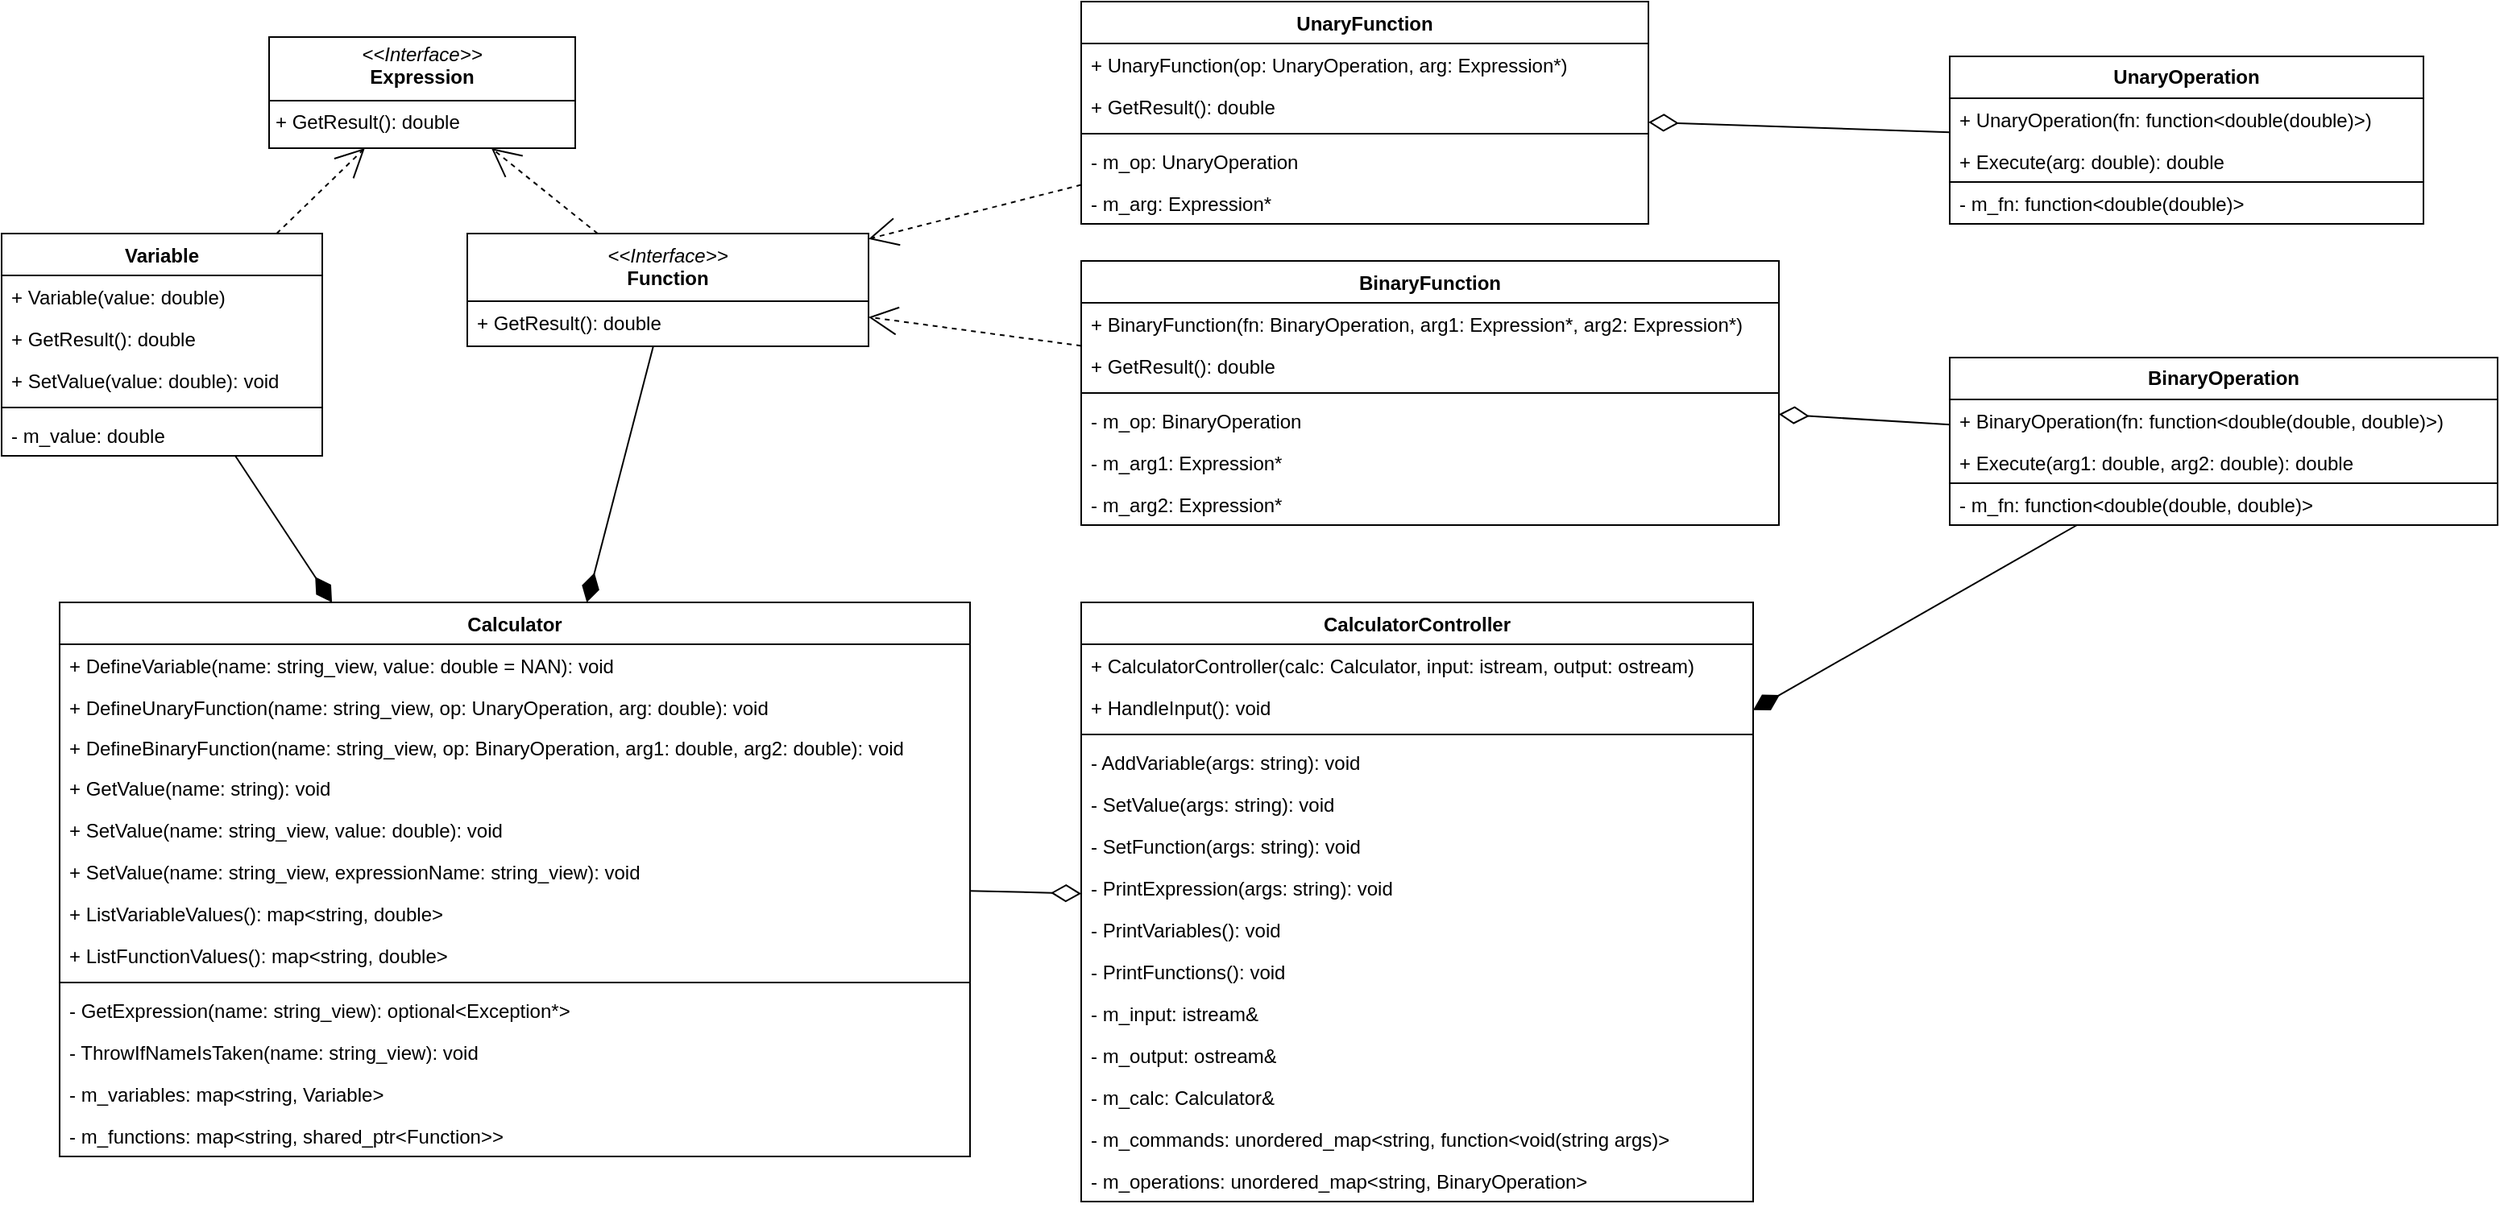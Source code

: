<mxfile version="26.1.1">
  <diagram id="C5RBs43oDa-KdzZeNtuy" name="Page-1">
    <mxGraphModel dx="2514" dy="986" grid="0" gridSize="10" guides="1" tooltips="1" connect="1" arrows="1" fold="1" page="1" pageScale="1" pageWidth="827" pageHeight="1169" math="0" shadow="0">
      <root>
        <mxCell id="WIyWlLk6GJQsqaUBKTNV-0" />
        <mxCell id="WIyWlLk6GJQsqaUBKTNV-1" parent="WIyWlLk6GJQsqaUBKTNV-0" />
        <mxCell id="sb6i_JsN-GLQgKSfz3Fc-4" value="Calculator" style="swimlane;fontStyle=1;align=center;verticalAlign=top;childLayout=stackLayout;horizontal=1;startSize=26;horizontalStack=0;resizeParent=1;resizeParentMax=0;resizeLast=0;collapsible=1;marginBottom=0;whiteSpace=wrap;html=1;" parent="WIyWlLk6GJQsqaUBKTNV-1" vertex="1">
          <mxGeometry x="-64" y="564" width="565" height="344" as="geometry" />
        </mxCell>
        <mxCell id="_RwPmkaiMAOCzkeCMt8L-24" value="&lt;span style=&quot;color: rgb(0, 0, 0); font-family: Helvetica; font-size: 12px; font-style: normal; font-variant-ligatures: normal; font-variant-caps: normal; font-weight: 400; letter-spacing: normal; orphans: 2; text-align: left; text-indent: 0px; text-transform: none; widows: 2; word-spacing: 0px; -webkit-text-stroke-width: 0px; white-space: normal; background-color: rgb(255, 255, 255); text-decoration-thickness: initial; text-decoration-style: initial; text-decoration-color: initial; display: inline !important; float: none;&quot;&gt;+ DefineVariable(name: string_view, value: double&amp;nbsp;= NAN):&amp;nbsp;&lt;/span&gt;&lt;span style=&quot;background-color: rgb(255, 255, 255);&quot;&gt;void&lt;/span&gt;" style="text;strokeColor=none;fillColor=none;align=left;verticalAlign=top;spacingLeft=4;spacingRight=4;overflow=hidden;rotatable=0;points=[[0,0.5],[1,0.5]];portConstraint=eastwest;whiteSpace=wrap;html=1;" parent="sb6i_JsN-GLQgKSfz3Fc-4" vertex="1">
          <mxGeometry y="26" width="565" height="26" as="geometry" />
        </mxCell>
        <mxCell id="_RwPmkaiMAOCzkeCMt8L-27" value="+ DefineUnaryFunction(name: string_view, op: UnaryOperation, arg: double): void" style="text;strokeColor=none;fillColor=none;align=left;verticalAlign=top;spacingLeft=4;spacingRight=4;overflow=hidden;rotatable=0;points=[[0,0.5],[1,0.5]];portConstraint=eastwest;whiteSpace=wrap;html=1;" parent="sb6i_JsN-GLQgKSfz3Fc-4" vertex="1">
          <mxGeometry y="52" width="565" height="25" as="geometry" />
        </mxCell>
        <mxCell id="_RwPmkaiMAOCzkeCMt8L-28" value="&lt;span style=&quot;color: rgb(0, 0, 0); font-family: Helvetica; font-size: 12px; font-style: normal; font-variant-ligatures: normal; font-variant-caps: normal; font-weight: 400; letter-spacing: normal; orphans: 2; text-align: left; text-indent: 0px; text-transform: none; widows: 2; word-spacing: 0px; -webkit-text-stroke-width: 0px; white-space: normal; background-color: rgb(255, 255, 255); text-decoration-thickness: initial; text-decoration-style: initial; text-decoration-color: initial; display: inline !important; float: none;&quot;&gt;+ DefineBinaryFunction(name: string_view, op: BinaryOperation, arg1: double, arg2: double):&amp;nbsp;&lt;/span&gt;&lt;span style=&quot;background-color: rgb(255, 255, 255);&quot;&gt;void&lt;/span&gt;" style="text;strokeColor=none;fillColor=none;align=left;verticalAlign=top;spacingLeft=4;spacingRight=4;overflow=hidden;rotatable=0;points=[[0,0.5],[1,0.5]];portConstraint=eastwest;whiteSpace=wrap;html=1;" parent="sb6i_JsN-GLQgKSfz3Fc-4" vertex="1">
          <mxGeometry y="77" width="565" height="25" as="geometry" />
        </mxCell>
        <mxCell id="_RwPmkaiMAOCzkeCMt8L-22" value="&lt;span style=&quot;color: rgb(0, 0, 0); font-family: Helvetica; font-size: 12px; font-style: normal; font-variant-ligatures: normal; font-variant-caps: normal; font-weight: 400; letter-spacing: normal; orphans: 2; text-align: left; text-indent: 0px; text-transform: none; widows: 2; word-spacing: 0px; -webkit-text-stroke-width: 0px; white-space: normal; background-color: rgb(255, 255, 255); text-decoration-thickness: initial; text-decoration-style: initial; text-decoration-color: initial; display: inline !important; float: none;&quot;&gt;+ GetValue(name: string):&amp;nbsp;&lt;/span&gt;&lt;span style=&quot;background-color: rgb(255, 255, 255);&quot;&gt;void&lt;/span&gt;" style="text;strokeColor=none;fillColor=none;align=left;verticalAlign=top;spacingLeft=4;spacingRight=4;overflow=hidden;rotatable=0;points=[[0,0.5],[1,0.5]];portConstraint=eastwest;whiteSpace=wrap;html=1;" parent="sb6i_JsN-GLQgKSfz3Fc-4" vertex="1">
          <mxGeometry y="102" width="565" height="26" as="geometry" />
        </mxCell>
        <mxCell id="_RwPmkaiMAOCzkeCMt8L-23" value="&lt;span style=&quot;color: rgb(0, 0, 0); font-family: Helvetica; font-size: 12px; font-style: normal; font-variant-ligatures: normal; font-variant-caps: normal; font-weight: 400; letter-spacing: normal; orphans: 2; text-align: left; text-indent: 0px; text-transform: none; widows: 2; word-spacing: 0px; -webkit-text-stroke-width: 0px; white-space: normal; background-color: rgb(255, 255, 255); text-decoration-thickness: initial; text-decoration-style: initial; text-decoration-color: initial; display: inline !important; float: none;&quot;&gt;+ SetValue(name: string_view, value: double): void&lt;/span&gt;" style="text;strokeColor=none;fillColor=none;align=left;verticalAlign=top;spacingLeft=4;spacingRight=4;overflow=hidden;rotatable=0;points=[[0,0.5],[1,0.5]];portConstraint=eastwest;whiteSpace=wrap;html=1;" parent="sb6i_JsN-GLQgKSfz3Fc-4" vertex="1">
          <mxGeometry y="128" width="565" height="26" as="geometry" />
        </mxCell>
        <mxCell id="6ZqytzTB1oRJSuTquZNp-9" value="&lt;span style=&quot;color: rgb(0, 0, 0); font-family: Helvetica; font-size: 12px; font-style: normal; font-variant-ligatures: normal; font-variant-caps: normal; font-weight: 400; letter-spacing: normal; orphans: 2; text-align: left; text-indent: 0px; text-transform: none; widows: 2; word-spacing: 0px; -webkit-text-stroke-width: 0px; white-space: normal; background-color: rgb(255, 255, 255); text-decoration-thickness: initial; text-decoration-style: initial; text-decoration-color: initial; display: inline !important; float: none;&quot;&gt;+ SetValue(name: string_view, expressionName: string_view): void&lt;/span&gt;" style="text;strokeColor=none;fillColor=none;align=left;verticalAlign=top;spacingLeft=4;spacingRight=4;overflow=hidden;rotatable=0;points=[[0,0.5],[1,0.5]];portConstraint=eastwest;whiteSpace=wrap;html=1;" vertex="1" parent="sb6i_JsN-GLQgKSfz3Fc-4">
          <mxGeometry y="154" width="565" height="26" as="geometry" />
        </mxCell>
        <mxCell id="sb6i_JsN-GLQgKSfz3Fc-8" value="&lt;span style=&quot;color: rgb(0, 0, 0); font-family: Helvetica; font-size: 12px; font-style: normal; font-variant-ligatures: normal; font-variant-caps: normal; font-weight: 400; letter-spacing: normal; orphans: 2; text-align: left; text-indent: 0px; text-transform: none; widows: 2; word-spacing: 0px; -webkit-text-stroke-width: 0px; white-space: normal; background-color: rgb(255, 255, 255); text-decoration-thickness: initial; text-decoration-style: initial; text-decoration-color: initial; display: inline !important; float: none;&quot;&gt;+ ListVariableValues(): map&amp;lt;string, double&amp;gt;&lt;/span&gt;" style="text;strokeColor=none;fillColor=none;align=left;verticalAlign=top;spacingLeft=4;spacingRight=4;overflow=hidden;rotatable=0;points=[[0,0.5],[1,0.5]];portConstraint=eastwest;whiteSpace=wrap;html=1;" parent="sb6i_JsN-GLQgKSfz3Fc-4" vertex="1">
          <mxGeometry y="180" width="565" height="26" as="geometry" />
        </mxCell>
        <mxCell id="sb6i_JsN-GLQgKSfz3Fc-5" value="&lt;span style=&quot;background-color: rgb(255, 255, 255);&quot;&gt;+ ListFunctionValues(): map&amp;lt;string, double&amp;gt;&lt;/span&gt;" style="text;strokeColor=none;fillColor=none;align=left;verticalAlign=top;spacingLeft=4;spacingRight=4;overflow=hidden;rotatable=0;points=[[0,0.5],[1,0.5]];portConstraint=eastwest;whiteSpace=wrap;html=1;" parent="sb6i_JsN-GLQgKSfz3Fc-4" vertex="1">
          <mxGeometry y="206" width="565" height="26" as="geometry" />
        </mxCell>
        <mxCell id="sb6i_JsN-GLQgKSfz3Fc-6" value="" style="line;strokeWidth=1;fillColor=none;align=left;verticalAlign=middle;spacingTop=-1;spacingLeft=3;spacingRight=3;rotatable=0;labelPosition=right;points=[];portConstraint=eastwest;strokeColor=inherit;" parent="sb6i_JsN-GLQgKSfz3Fc-4" vertex="1">
          <mxGeometry y="232" width="565" height="8" as="geometry" />
        </mxCell>
        <mxCell id="6ZqytzTB1oRJSuTquZNp-10" value="&lt;span style=&quot;background-color: rgb(255, 255, 255);&quot;&gt;- GetExpression(name: string_view): optional&amp;lt;Exception*&amp;gt;&lt;/span&gt;" style="text;strokeColor=none;fillColor=none;align=left;verticalAlign=top;spacingLeft=4;spacingRight=4;overflow=hidden;rotatable=0;points=[[0,0.5],[1,0.5]];portConstraint=eastwest;whiteSpace=wrap;html=1;" vertex="1" parent="sb6i_JsN-GLQgKSfz3Fc-4">
          <mxGeometry y="240" width="565" height="26" as="geometry" />
        </mxCell>
        <mxCell id="6ZqytzTB1oRJSuTquZNp-11" value="&lt;span style=&quot;background-color: rgb(255, 255, 255);&quot;&gt;- ThrowIfNameIsTaken(name: string_view): void&lt;/span&gt;" style="text;strokeColor=none;fillColor=none;align=left;verticalAlign=top;spacingLeft=4;spacingRight=4;overflow=hidden;rotatable=0;points=[[0,0.5],[1,0.5]];portConstraint=eastwest;whiteSpace=wrap;html=1;" vertex="1" parent="sb6i_JsN-GLQgKSfz3Fc-4">
          <mxGeometry y="266" width="565" height="26" as="geometry" />
        </mxCell>
        <mxCell id="sb6i_JsN-GLQgKSfz3Fc-20" value="- m_variables: map&amp;lt;string, Variable&amp;gt;" style="text;strokeColor=none;fillColor=none;align=left;verticalAlign=top;spacingLeft=4;spacingRight=4;overflow=hidden;rotatable=0;points=[[0,0.5],[1,0.5]];portConstraint=eastwest;whiteSpace=wrap;html=1;" parent="sb6i_JsN-GLQgKSfz3Fc-4" vertex="1">
          <mxGeometry y="292" width="565" height="26" as="geometry" />
        </mxCell>
        <mxCell id="sb6i_JsN-GLQgKSfz3Fc-19" value="- m_functions:&amp;nbsp;map&amp;lt;string, shared_ptr&amp;lt;Function&amp;gt;&amp;gt;" style="text;strokeColor=none;fillColor=none;align=left;verticalAlign=top;spacingLeft=4;spacingRight=4;overflow=hidden;rotatable=0;points=[[0,0.5],[1,0.5]];portConstraint=eastwest;whiteSpace=wrap;html=1;" parent="sb6i_JsN-GLQgKSfz3Fc-4" vertex="1">
          <mxGeometry y="318" width="565" height="26" as="geometry" />
        </mxCell>
        <mxCell id="sb6i_JsN-GLQgKSfz3Fc-11" value="CalculatorController" style="swimlane;fontStyle=1;align=center;verticalAlign=top;childLayout=stackLayout;horizontal=1;startSize=26;horizontalStack=0;resizeParent=1;resizeParentMax=0;resizeLast=0;collapsible=1;marginBottom=0;whiteSpace=wrap;html=1;" parent="WIyWlLk6GJQsqaUBKTNV-1" vertex="1">
          <mxGeometry x="570" y="564" width="417" height="372" as="geometry" />
        </mxCell>
        <mxCell id="8oBD7yg9t4ULGHAhfyDF-2" value="+ CalculatorController(calc: Calculator, input: istream, output: ostream)" style="text;strokeColor=none;fillColor=none;align=left;verticalAlign=top;spacingLeft=4;spacingRight=4;overflow=hidden;rotatable=0;points=[[0,0.5],[1,0.5]];portConstraint=eastwest;whiteSpace=wrap;html=1;" parent="sb6i_JsN-GLQgKSfz3Fc-11" vertex="1">
          <mxGeometry y="26" width="417" height="26" as="geometry" />
        </mxCell>
        <mxCell id="8oBD7yg9t4ULGHAhfyDF-4" value="+ HandleInput(): void" style="text;strokeColor=none;fillColor=none;align=left;verticalAlign=top;spacingLeft=4;spacingRight=4;overflow=hidden;rotatable=0;points=[[0,0.5],[1,0.5]];portConstraint=eastwest;whiteSpace=wrap;html=1;" parent="sb6i_JsN-GLQgKSfz3Fc-11" vertex="1">
          <mxGeometry y="52" width="417" height="26" as="geometry" />
        </mxCell>
        <mxCell id="sb6i_JsN-GLQgKSfz3Fc-14" value="" style="line;strokeWidth=1;fillColor=none;align=left;verticalAlign=middle;spacingTop=-1;spacingLeft=3;spacingRight=3;rotatable=0;labelPosition=right;points=[];portConstraint=eastwest;strokeColor=inherit;" parent="sb6i_JsN-GLQgKSfz3Fc-11" vertex="1">
          <mxGeometry y="78" width="417" height="8" as="geometry" />
        </mxCell>
        <mxCell id="sb6i_JsN-GLQgKSfz3Fc-16" value="- AddVariable(args: string): void" style="text;strokeColor=none;fillColor=none;align=left;verticalAlign=top;spacingLeft=4;spacingRight=4;overflow=hidden;rotatable=0;points=[[0,0.5],[1,0.5]];portConstraint=eastwest;whiteSpace=wrap;html=1;" parent="sb6i_JsN-GLQgKSfz3Fc-11" vertex="1">
          <mxGeometry y="86" width="417" height="26" as="geometry" />
        </mxCell>
        <mxCell id="_RwPmkaiMAOCzkeCMt8L-1" value="- SetValue(args: string): void" style="text;strokeColor=none;fillColor=none;align=left;verticalAlign=top;spacingLeft=4;spacingRight=4;overflow=hidden;rotatable=0;points=[[0,0.5],[1,0.5]];portConstraint=eastwest;whiteSpace=wrap;html=1;" parent="sb6i_JsN-GLQgKSfz3Fc-11" vertex="1">
          <mxGeometry y="112" width="417" height="26" as="geometry" />
        </mxCell>
        <mxCell id="_RwPmkaiMAOCzkeCMt8L-0" value="-&lt;span style=&quot;background-color: transparent; color: light-dark(rgb(0, 0, 0), rgb(255, 255, 255));&quot;&gt;&amp;nbsp;SetFunction&lt;/span&gt;&lt;span style=&quot;background-color: transparent; color: light-dark(rgb(0, 0, 0), rgb(255, 255, 255));&quot;&gt;(&lt;/span&gt;args: string&lt;span style=&quot;background-color: transparent; color: light-dark(rgb(0, 0, 0), rgb(255, 255, 255));&quot;&gt;):&amp;nbsp;&lt;/span&gt;void" style="text;strokeColor=none;fillColor=none;align=left;verticalAlign=top;spacingLeft=4;spacingRight=4;overflow=hidden;rotatable=0;points=[[0,0.5],[1,0.5]];portConstraint=eastwest;whiteSpace=wrap;html=1;" parent="sb6i_JsN-GLQgKSfz3Fc-11" vertex="1">
          <mxGeometry y="138" width="417" height="26" as="geometry" />
        </mxCell>
        <mxCell id="_RwPmkaiMAOCzkeCMt8L-2" value="- PrintExpression(args: string): void" style="text;strokeColor=none;fillColor=none;align=left;verticalAlign=top;spacingLeft=4;spacingRight=4;overflow=hidden;rotatable=0;points=[[0,0.5],[1,0.5]];portConstraint=eastwest;whiteSpace=wrap;html=1;" parent="sb6i_JsN-GLQgKSfz3Fc-11" vertex="1">
          <mxGeometry y="164" width="417" height="26" as="geometry" />
        </mxCell>
        <mxCell id="6ZqytzTB1oRJSuTquZNp-16" value="- PrintVariables(): void" style="text;strokeColor=none;fillColor=none;align=left;verticalAlign=top;spacingLeft=4;spacingRight=4;overflow=hidden;rotatable=0;points=[[0,0.5],[1,0.5]];portConstraint=eastwest;whiteSpace=wrap;html=1;" vertex="1" parent="sb6i_JsN-GLQgKSfz3Fc-11">
          <mxGeometry y="190" width="417" height="26" as="geometry" />
        </mxCell>
        <mxCell id="6ZqytzTB1oRJSuTquZNp-17" value="- PrintFunctions(): void" style="text;strokeColor=none;fillColor=none;align=left;verticalAlign=top;spacingLeft=4;spacingRight=4;overflow=hidden;rotatable=0;points=[[0,0.5],[1,0.5]];portConstraint=eastwest;whiteSpace=wrap;html=1;" vertex="1" parent="sb6i_JsN-GLQgKSfz3Fc-11">
          <mxGeometry y="216" width="417" height="26" as="geometry" />
        </mxCell>
        <mxCell id="8oBD7yg9t4ULGHAhfyDF-3" value="- m_input: istream&amp;amp;" style="text;strokeColor=none;fillColor=none;align=left;verticalAlign=top;spacingLeft=4;spacingRight=4;overflow=hidden;rotatable=0;points=[[0,0.5],[1,0.5]];portConstraint=eastwest;whiteSpace=wrap;html=1;" parent="sb6i_JsN-GLQgKSfz3Fc-11" vertex="1">
          <mxGeometry y="242" width="417" height="26" as="geometry" />
        </mxCell>
        <mxCell id="6ZqytzTB1oRJSuTquZNp-14" value="- m_output: ostream&amp;amp;" style="text;strokeColor=none;fillColor=none;align=left;verticalAlign=top;spacingLeft=4;spacingRight=4;overflow=hidden;rotatable=0;points=[[0,0.5],[1,0.5]];portConstraint=eastwest;whiteSpace=wrap;html=1;" vertex="1" parent="sb6i_JsN-GLQgKSfz3Fc-11">
          <mxGeometry y="268" width="417" height="26" as="geometry" />
        </mxCell>
        <mxCell id="6ZqytzTB1oRJSuTquZNp-15" value="- m_calc: Calculator&amp;amp;" style="text;strokeColor=none;fillColor=none;align=left;verticalAlign=top;spacingLeft=4;spacingRight=4;overflow=hidden;rotatable=0;points=[[0,0.5],[1,0.5]];portConstraint=eastwest;whiteSpace=wrap;html=1;" vertex="1" parent="sb6i_JsN-GLQgKSfz3Fc-11">
          <mxGeometry y="294" width="417" height="26" as="geometry" />
        </mxCell>
        <mxCell id="sb6i_JsN-GLQgKSfz3Fc-12" value="- m_commands: unordered_map&amp;lt;string, function&amp;lt;void(string args)&amp;gt;&amp;nbsp;" style="text;strokeColor=none;fillColor=none;align=left;verticalAlign=top;spacingLeft=4;spacingRight=4;overflow=hidden;rotatable=0;points=[[0,0.5],[1,0.5]];portConstraint=eastwest;whiteSpace=wrap;html=1;" parent="sb6i_JsN-GLQgKSfz3Fc-11" vertex="1">
          <mxGeometry y="320" width="417" height="26" as="geometry" />
        </mxCell>
        <mxCell id="6ZqytzTB1oRJSuTquZNp-18" value="- m_operations: unordered_map&amp;lt;string, BinaryOperation&amp;gt;" style="text;strokeColor=none;fillColor=none;align=left;verticalAlign=top;spacingLeft=4;spacingRight=4;overflow=hidden;rotatable=0;points=[[0,0.5],[1,0.5]];portConstraint=eastwest;whiteSpace=wrap;html=1;" vertex="1" parent="sb6i_JsN-GLQgKSfz3Fc-11">
          <mxGeometry y="346" width="417" height="26" as="geometry" />
        </mxCell>
        <mxCell id="8oBD7yg9t4ULGHAhfyDF-7" style="rounded=0;orthogonalLoop=1;jettySize=auto;html=1;endArrow=diamondThin;endFill=1;endSize=16;" parent="WIyWlLk6GJQsqaUBKTNV-1" source="_RwPmkaiMAOCzkeCMt8L-8" target="sb6i_JsN-GLQgKSfz3Fc-4" edge="1">
          <mxGeometry relative="1" as="geometry" />
        </mxCell>
        <mxCell id="_RwPmkaiMAOCzkeCMt8L-8" value="Variable" style="swimlane;fontStyle=1;align=center;verticalAlign=top;childLayout=stackLayout;horizontal=1;startSize=26;horizontalStack=0;resizeParent=1;resizeParentMax=0;resizeLast=0;collapsible=1;marginBottom=0;whiteSpace=wrap;html=1;" parent="WIyWlLk6GJQsqaUBKTNV-1" vertex="1">
          <mxGeometry x="-100" y="335" width="199" height="138" as="geometry" />
        </mxCell>
        <mxCell id="8oBD7yg9t4ULGHAhfyDF-10" value="+ Variable(value: double)" style="text;strokeColor=none;fillColor=none;align=left;verticalAlign=top;spacingLeft=4;spacingRight=4;overflow=hidden;rotatable=0;points=[[0,0.5],[1,0.5]];portConstraint=eastwest;whiteSpace=wrap;html=1;" parent="_RwPmkaiMAOCzkeCMt8L-8" vertex="1">
          <mxGeometry y="26" width="199" height="26" as="geometry" />
        </mxCell>
        <mxCell id="G51UGEZFX_oxKExTZg33-7" value="+&amp;nbsp;&lt;span style=&quot;color: light-dark(rgb(0, 0, 0), rgb(255, 255, 255)); background-color: transparent;&quot;&gt;GetResult():&amp;nbsp;&lt;/span&gt;&lt;span style=&quot;color: light-dark(rgb(0, 0, 0), rgb(255, 255, 255)); background-color: transparent;&quot;&gt;double&lt;/span&gt;" style="text;strokeColor=none;fillColor=none;align=left;verticalAlign=top;spacingLeft=4;spacingRight=4;overflow=hidden;rotatable=0;points=[[0,0.5],[1,0.5]];portConstraint=eastwest;whiteSpace=wrap;html=1;" parent="_RwPmkaiMAOCzkeCMt8L-8" vertex="1">
          <mxGeometry y="52" width="199" height="26" as="geometry" />
        </mxCell>
        <mxCell id="_RwPmkaiMAOCzkeCMt8L-9" value="+ SetValue(value: double): void" style="text;strokeColor=none;fillColor=none;align=left;verticalAlign=top;spacingLeft=4;spacingRight=4;overflow=hidden;rotatable=0;points=[[0,0.5],[1,0.5]];portConstraint=eastwest;whiteSpace=wrap;html=1;" parent="_RwPmkaiMAOCzkeCMt8L-8" vertex="1">
          <mxGeometry y="78" width="199" height="26" as="geometry" />
        </mxCell>
        <mxCell id="_RwPmkaiMAOCzkeCMt8L-10" value="" style="line;strokeWidth=1;fillColor=none;align=left;verticalAlign=middle;spacingTop=-1;spacingLeft=3;spacingRight=3;rotatable=0;labelPosition=right;points=[];portConstraint=eastwest;strokeColor=inherit;" parent="_RwPmkaiMAOCzkeCMt8L-8" vertex="1">
          <mxGeometry y="104" width="199" height="8" as="geometry" />
        </mxCell>
        <mxCell id="_RwPmkaiMAOCzkeCMt8L-11" value="- m_value: double" style="text;strokeColor=none;fillColor=none;align=left;verticalAlign=top;spacingLeft=4;spacingRight=4;overflow=hidden;rotatable=0;points=[[0,0.5],[1,0.5]];portConstraint=eastwest;whiteSpace=wrap;html=1;" parent="_RwPmkaiMAOCzkeCMt8L-8" vertex="1">
          <mxGeometry y="112" width="199" height="26" as="geometry" />
        </mxCell>
        <mxCell id="8oBD7yg9t4ULGHAhfyDF-6" style="rounded=0;orthogonalLoop=1;jettySize=auto;html=1;endArrow=diamondThin;endFill=1;startSize=6;endSize=16;" parent="WIyWlLk6GJQsqaUBKTNV-1" source="_RwPmkaiMAOCzkeCMt8L-13" target="sb6i_JsN-GLQgKSfz3Fc-4" edge="1">
          <mxGeometry relative="1" as="geometry" />
        </mxCell>
        <mxCell id="_RwPmkaiMAOCzkeCMt8L-13" value="&lt;i style=&quot;font-weight: 400;&quot;&gt;&amp;lt;&amp;lt;Interface&amp;gt;&amp;gt;&lt;/i&gt;&lt;br&gt;Function" style="swimlane;fontStyle=1;align=center;verticalAlign=top;childLayout=stackLayout;horizontal=1;startSize=42;horizontalStack=0;resizeParent=1;resizeParentMax=0;resizeLast=0;collapsible=1;marginBottom=0;whiteSpace=wrap;html=1;" parent="WIyWlLk6GJQsqaUBKTNV-1" vertex="1">
          <mxGeometry x="189" y="335" width="249" height="70" as="geometry">
            <mxRectangle x="239" y="-19" width="81" height="26" as="alternateBounds" />
          </mxGeometry>
        </mxCell>
        <mxCell id="_RwPmkaiMAOCzkeCMt8L-14" value="+&amp;nbsp;&lt;span style=&quot;color: light-dark(rgb(0, 0, 0), rgb(255, 255, 255)); background-color: transparent;&quot;&gt;GetResult():&amp;nbsp;&lt;/span&gt;&lt;span style=&quot;color: light-dark(rgb(0, 0, 0), rgb(255, 255, 255)); background-color: transparent;&quot;&gt;double&lt;/span&gt;" style="text;strokeColor=none;fillColor=none;align=left;verticalAlign=top;spacingLeft=4;spacingRight=4;overflow=hidden;rotatable=0;points=[[0,0.5],[1,0.5]];portConstraint=eastwest;whiteSpace=wrap;html=1;" parent="_RwPmkaiMAOCzkeCMt8L-13" vertex="1">
          <mxGeometry y="42" width="249" height="28" as="geometry" />
        </mxCell>
        <mxCell id="G51UGEZFX_oxKExTZg33-8" value="BinaryFunction" style="swimlane;fontStyle=1;align=center;verticalAlign=top;childLayout=stackLayout;horizontal=1;startSize=26;horizontalStack=0;resizeParent=1;resizeParentMax=0;resizeLast=0;collapsible=1;marginBottom=0;whiteSpace=wrap;html=1;" parent="WIyWlLk6GJQsqaUBKTNV-1" vertex="1">
          <mxGeometry x="570" y="352" width="433" height="164" as="geometry" />
        </mxCell>
        <mxCell id="G51UGEZFX_oxKExTZg33-28" value="+ BinaryFunction(fn: BinaryOperation, arg1: Expression*, arg2: Expression*)" style="text;strokeColor=none;fillColor=none;align=left;verticalAlign=top;spacingLeft=4;spacingRight=4;overflow=hidden;rotatable=0;points=[[0,0.5],[1,0.5]];portConstraint=eastwest;whiteSpace=wrap;html=1;" parent="G51UGEZFX_oxKExTZg33-8" vertex="1">
          <mxGeometry y="26" width="433" height="26" as="geometry" />
        </mxCell>
        <mxCell id="G51UGEZFX_oxKExTZg33-9" value="+&amp;nbsp;&lt;span style=&quot;color: light-dark(rgb(0, 0, 0), rgb(255, 255, 255)); background-color: transparent;&quot;&gt;GetResult():&amp;nbsp;&lt;/span&gt;&lt;span style=&quot;color: light-dark(rgb(0, 0, 0), rgb(255, 255, 255)); background-color: transparent;&quot;&gt;double&lt;/span&gt;" style="text;strokeColor=none;fillColor=none;align=left;verticalAlign=top;spacingLeft=4;spacingRight=4;overflow=hidden;rotatable=0;points=[[0,0.5],[1,0.5]];portConstraint=eastwest;whiteSpace=wrap;html=1;" parent="G51UGEZFX_oxKExTZg33-8" vertex="1">
          <mxGeometry y="52" width="433" height="26" as="geometry" />
        </mxCell>
        <mxCell id="G51UGEZFX_oxKExTZg33-10" value="" style="line;strokeWidth=1;fillColor=none;align=left;verticalAlign=middle;spacingTop=-1;spacingLeft=3;spacingRight=3;rotatable=0;labelPosition=right;points=[];portConstraint=eastwest;strokeColor=inherit;" parent="G51UGEZFX_oxKExTZg33-8" vertex="1">
          <mxGeometry y="78" width="433" height="8" as="geometry" />
        </mxCell>
        <mxCell id="G51UGEZFX_oxKExTZg33-19" value="- m_op: BinaryOperation" style="text;strokeColor=none;fillColor=none;align=left;verticalAlign=top;spacingLeft=4;spacingRight=4;overflow=hidden;rotatable=0;points=[[0,0.5],[1,0.5]];portConstraint=eastwest;whiteSpace=wrap;html=1;" parent="G51UGEZFX_oxKExTZg33-8" vertex="1">
          <mxGeometry y="86" width="433" height="26" as="geometry" />
        </mxCell>
        <mxCell id="G51UGEZFX_oxKExTZg33-11" value="- m_arg1: Expression*" style="text;strokeColor=none;fillColor=none;align=left;verticalAlign=top;spacingLeft=4;spacingRight=4;overflow=hidden;rotatable=0;points=[[0,0.5],[1,0.5]];portConstraint=eastwest;whiteSpace=wrap;html=1;" parent="G51UGEZFX_oxKExTZg33-8" vertex="1">
          <mxGeometry y="112" width="433" height="26" as="geometry" />
        </mxCell>
        <mxCell id="G51UGEZFX_oxKExTZg33-20" value="- m_arg2: Expression*" style="text;strokeColor=none;fillColor=none;align=left;verticalAlign=top;spacingLeft=4;spacingRight=4;overflow=hidden;rotatable=0;points=[[0,0.5],[1,0.5]];portConstraint=eastwest;whiteSpace=wrap;html=1;" parent="G51UGEZFX_oxKExTZg33-8" vertex="1">
          <mxGeometry y="138" width="433" height="26" as="geometry" />
        </mxCell>
        <mxCell id="G51UGEZFX_oxKExTZg33-17" style="rounded=0;orthogonalLoop=1;jettySize=auto;html=1;endArrow=open;endFill=0;dashed=1;endSize=16;" parent="WIyWlLk6GJQsqaUBKTNV-1" source="G51UGEZFX_oxKExTZg33-13" target="_RwPmkaiMAOCzkeCMt8L-13" edge="1">
          <mxGeometry relative="1" as="geometry" />
        </mxCell>
        <mxCell id="G51UGEZFX_oxKExTZg33-13" value="UnaryFunction" style="swimlane;fontStyle=1;align=center;verticalAlign=top;childLayout=stackLayout;horizontal=1;startSize=26;horizontalStack=0;resizeParent=1;resizeParentMax=0;resizeLast=0;collapsible=1;marginBottom=0;whiteSpace=wrap;html=1;" parent="WIyWlLk6GJQsqaUBKTNV-1" vertex="1">
          <mxGeometry x="570" y="191" width="352" height="138" as="geometry" />
        </mxCell>
        <mxCell id="G51UGEZFX_oxKExTZg33-29" value="+ UnaryFunction(op: UnaryOperation, arg: Expression*)" style="text;strokeColor=none;fillColor=none;align=left;verticalAlign=top;spacingLeft=4;spacingRight=4;overflow=hidden;rotatable=0;points=[[0,0.5],[1,0.5]];portConstraint=eastwest;whiteSpace=wrap;html=1;" parent="G51UGEZFX_oxKExTZg33-13" vertex="1">
          <mxGeometry y="26" width="352" height="26" as="geometry" />
        </mxCell>
        <mxCell id="G51UGEZFX_oxKExTZg33-14" value="+&amp;nbsp;&lt;span style=&quot;color: light-dark(rgb(0, 0, 0), rgb(255, 255, 255)); background-color: transparent;&quot;&gt;GetResult():&amp;nbsp;&lt;/span&gt;&lt;span style=&quot;color: light-dark(rgb(0, 0, 0), rgb(255, 255, 255)); background-color: transparent;&quot;&gt;double&lt;/span&gt;" style="text;strokeColor=none;fillColor=none;align=left;verticalAlign=top;spacingLeft=4;spacingRight=4;overflow=hidden;rotatable=0;points=[[0,0.5],[1,0.5]];portConstraint=eastwest;whiteSpace=wrap;html=1;" parent="G51UGEZFX_oxKExTZg33-13" vertex="1">
          <mxGeometry y="52" width="352" height="26" as="geometry" />
        </mxCell>
        <mxCell id="G51UGEZFX_oxKExTZg33-15" value="" style="line;strokeWidth=1;fillColor=none;align=left;verticalAlign=middle;spacingTop=-1;spacingLeft=3;spacingRight=3;rotatable=0;labelPosition=right;points=[];portConstraint=eastwest;strokeColor=inherit;" parent="G51UGEZFX_oxKExTZg33-13" vertex="1">
          <mxGeometry y="78" width="352" height="8" as="geometry" />
        </mxCell>
        <mxCell id="G51UGEZFX_oxKExTZg33-21" value="- m_op: UnaryOperation" style="text;strokeColor=none;fillColor=none;align=left;verticalAlign=top;spacingLeft=4;spacingRight=4;overflow=hidden;rotatable=0;points=[[0,0.5],[1,0.5]];portConstraint=eastwest;whiteSpace=wrap;html=1;" parent="G51UGEZFX_oxKExTZg33-13" vertex="1">
          <mxGeometry y="86" width="352" height="26" as="geometry" />
        </mxCell>
        <mxCell id="G51UGEZFX_oxKExTZg33-16" value="- m_arg: Expression*" style="text;strokeColor=none;fillColor=none;align=left;verticalAlign=top;spacingLeft=4;spacingRight=4;overflow=hidden;rotatable=0;points=[[0,0.5],[1,0.5]];portConstraint=eastwest;whiteSpace=wrap;html=1;" parent="G51UGEZFX_oxKExTZg33-13" vertex="1">
          <mxGeometry y="112" width="352" height="26" as="geometry" />
        </mxCell>
        <mxCell id="G51UGEZFX_oxKExTZg33-18" value="&lt;p style=&quot;margin:0px;margin-top:4px;text-align:center;&quot;&gt;&lt;i&gt;&amp;lt;&amp;lt;Interface&amp;gt;&amp;gt;&lt;/i&gt;&lt;br&gt;&lt;b&gt;Expression&lt;/b&gt;&lt;/p&gt;&lt;hr size=&quot;1&quot; style=&quot;border-style:solid;&quot;&gt;&lt;p style=&quot;margin:0px;margin-left:4px;&quot;&gt;+&amp;nbsp;&lt;span style=&quot;background-color: transparent; color: light-dark(rgb(0, 0, 0), rgb(255, 255, 255));&quot;&gt;GetResult():&amp;nbsp;&lt;/span&gt;&lt;span style=&quot;background-color: transparent; color: light-dark(rgb(0, 0, 0), rgb(255, 255, 255));&quot;&gt;double&lt;/span&gt;&lt;/p&gt;" style="verticalAlign=top;align=left;overflow=fill;html=1;whiteSpace=wrap;" parent="WIyWlLk6GJQsqaUBKTNV-1" vertex="1">
          <mxGeometry x="66" y="213" width="190" height="69" as="geometry" />
        </mxCell>
        <mxCell id="8oBD7yg9t4ULGHAhfyDF-0" style="rounded=0;orthogonalLoop=1;jettySize=auto;html=1;endArrow=diamondThin;endFill=0;endSize=16;" parent="WIyWlLk6GJQsqaUBKTNV-1" source="G51UGEZFX_oxKExTZg33-22" target="G51UGEZFX_oxKExTZg33-13" edge="1">
          <mxGeometry relative="1" as="geometry" />
        </mxCell>
        <mxCell id="G51UGEZFX_oxKExTZg33-22" value="&lt;b&gt;UnaryOperation&lt;/b&gt;" style="swimlane;fontStyle=0;childLayout=stackLayout;horizontal=1;startSize=26;fillColor=none;horizontalStack=0;resizeParent=1;resizeParentMax=0;resizeLast=0;collapsible=1;marginBottom=0;whiteSpace=wrap;html=1;swimlaneFillColor=none;" parent="WIyWlLk6GJQsqaUBKTNV-1" vertex="1">
          <mxGeometry x="1109" y="225" width="294" height="104" as="geometry" />
        </mxCell>
        <mxCell id="G51UGEZFX_oxKExTZg33-23" value="+ UnaryOperation(fn: function&amp;lt;double(double)&amp;gt;)" style="text;strokeColor=none;fillColor=none;align=left;verticalAlign=top;spacingLeft=4;spacingRight=4;overflow=hidden;rotatable=0;points=[[0,0.5],[1,0.5]];portConstraint=eastwest;whiteSpace=wrap;html=1;" parent="G51UGEZFX_oxKExTZg33-22" vertex="1">
          <mxGeometry y="26" width="294" height="26" as="geometry" />
        </mxCell>
        <mxCell id="6ZqytzTB1oRJSuTquZNp-4" value="+ Execute(arg: double): double" style="text;strokeColor=none;fillColor=none;align=left;verticalAlign=top;spacingLeft=4;spacingRight=4;overflow=hidden;rotatable=0;points=[[0,0.5],[1,0.5]];portConstraint=eastwest;whiteSpace=wrap;html=1;" vertex="1" parent="G51UGEZFX_oxKExTZg33-22">
          <mxGeometry y="52" width="294" height="26" as="geometry" />
        </mxCell>
        <mxCell id="6ZqytzTB1oRJSuTquZNp-3" value="- m_fn: function&amp;lt;double(double)&amp;gt;" style="text;strokeColor=default;fillColor=none;align=left;verticalAlign=top;spacingLeft=4;spacingRight=4;overflow=hidden;rotatable=0;points=[[0,0.5],[1,0.5]];portConstraint=eastwest;whiteSpace=wrap;html=1;swimlaneFillColor=none;" vertex="1" parent="G51UGEZFX_oxKExTZg33-22">
          <mxGeometry y="78" width="294" height="26" as="geometry" />
        </mxCell>
        <mxCell id="G51UGEZFX_oxKExTZg33-26" value="&lt;b&gt;BinaryOperation&lt;/b&gt;" style="swimlane;fontStyle=0;childLayout=stackLayout;horizontal=1;startSize=26;fillColor=none;horizontalStack=0;resizeParent=1;resizeParentMax=0;resizeLast=0;collapsible=1;marginBottom=0;whiteSpace=wrap;html=1;" parent="WIyWlLk6GJQsqaUBKTNV-1" vertex="1">
          <mxGeometry x="1109" y="412" width="340" height="104" as="geometry" />
        </mxCell>
        <mxCell id="G51UGEZFX_oxKExTZg33-27" value="+ BinaryOperation(fn: function&amp;lt;double(double, double)&amp;gt;)" style="text;strokeColor=none;fillColor=none;align=left;verticalAlign=top;spacingLeft=4;spacingRight=4;overflow=hidden;rotatable=0;points=[[0,0.5],[1,0.5]];portConstraint=eastwest;whiteSpace=wrap;html=1;" parent="G51UGEZFX_oxKExTZg33-26" vertex="1">
          <mxGeometry y="26" width="340" height="26" as="geometry" />
        </mxCell>
        <mxCell id="6ZqytzTB1oRJSuTquZNp-6" value="+ Execute(arg1: double, arg2: double): double" style="text;strokeColor=none;fillColor=none;align=left;verticalAlign=top;spacingLeft=4;spacingRight=4;overflow=hidden;rotatable=0;points=[[0,0.5],[1,0.5]];portConstraint=eastwest;whiteSpace=wrap;html=1;" vertex="1" parent="G51UGEZFX_oxKExTZg33-26">
          <mxGeometry y="52" width="340" height="26" as="geometry" />
        </mxCell>
        <mxCell id="6ZqytzTB1oRJSuTquZNp-5" value="- m_fn: function&amp;lt;double(double, double)&amp;gt;" style="text;strokeColor=default;fillColor=none;align=left;verticalAlign=top;spacingLeft=4;spacingRight=4;overflow=hidden;rotatable=0;points=[[0,0.5],[1,0.5]];portConstraint=eastwest;whiteSpace=wrap;html=1;" vertex="1" parent="G51UGEZFX_oxKExTZg33-26">
          <mxGeometry y="78" width="340" height="26" as="geometry" />
        </mxCell>
        <mxCell id="6ZqytzTB1oRJSuTquZNp-0" style="rounded=0;orthogonalLoop=1;jettySize=auto;html=1;endArrow=open;endFill=0;dashed=1;endSize=16;" edge="1" parent="WIyWlLk6GJQsqaUBKTNV-1" source="_RwPmkaiMAOCzkeCMt8L-13" target="G51UGEZFX_oxKExTZg33-18">
          <mxGeometry relative="1" as="geometry">
            <mxPoint x="446" y="212.012" as="sourcePoint" />
            <mxPoint x="314" y="248.012" as="targetPoint" />
          </mxGeometry>
        </mxCell>
        <mxCell id="6ZqytzTB1oRJSuTquZNp-1" style="rounded=0;orthogonalLoop=1;jettySize=auto;html=1;endArrow=open;endFill=0;dashed=1;endSize=16;" edge="1" parent="WIyWlLk6GJQsqaUBKTNV-1" source="_RwPmkaiMAOCzkeCMt8L-8" target="G51UGEZFX_oxKExTZg33-18">
          <mxGeometry relative="1" as="geometry">
            <mxPoint x="460" y="449.012" as="sourcePoint" />
            <mxPoint x="328" y="485.012" as="targetPoint" />
          </mxGeometry>
        </mxCell>
        <mxCell id="6ZqytzTB1oRJSuTquZNp-2" style="rounded=0;orthogonalLoop=1;jettySize=auto;html=1;endArrow=diamondThin;endFill=0;endSize=16;" edge="1" parent="WIyWlLk6GJQsqaUBKTNV-1" source="G51UGEZFX_oxKExTZg33-26" target="G51UGEZFX_oxKExTZg33-8">
          <mxGeometry relative="1" as="geometry">
            <mxPoint x="1150" y="384" as="sourcePoint" />
            <mxPoint x="1004" y="384" as="targetPoint" />
          </mxGeometry>
        </mxCell>
        <mxCell id="6ZqytzTB1oRJSuTquZNp-7" style="rounded=0;orthogonalLoop=1;jettySize=auto;html=1;endArrow=open;endFill=0;dashed=1;endSize=16;" edge="1" parent="WIyWlLk6GJQsqaUBKTNV-1" source="G51UGEZFX_oxKExTZg33-8" target="_RwPmkaiMAOCzkeCMt8L-13">
          <mxGeometry relative="1" as="geometry">
            <mxPoint x="576" y="413.002" as="sourcePoint" />
            <mxPoint x="444" y="449.002" as="targetPoint" />
          </mxGeometry>
        </mxCell>
        <mxCell id="6ZqytzTB1oRJSuTquZNp-12" style="rounded=0;orthogonalLoop=1;jettySize=auto;html=1;endArrow=diamondThin;endFill=0;endSize=16;" edge="1" parent="WIyWlLk6GJQsqaUBKTNV-1" source="sb6i_JsN-GLQgKSfz3Fc-4" target="sb6i_JsN-GLQgKSfz3Fc-11">
          <mxGeometry relative="1" as="geometry">
            <mxPoint x="580" y="485" as="sourcePoint" />
            <mxPoint x="434" y="485" as="targetPoint" />
          </mxGeometry>
        </mxCell>
        <mxCell id="6ZqytzTB1oRJSuTquZNp-13" style="rounded=0;orthogonalLoop=1;jettySize=auto;html=1;endArrow=diamondThin;endFill=1;startSize=6;endSize=16;" edge="1" parent="WIyWlLk6GJQsqaUBKTNV-1" source="G51UGEZFX_oxKExTZg33-26" target="sb6i_JsN-GLQgKSfz3Fc-11">
          <mxGeometry relative="1" as="geometry">
            <mxPoint x="960.5" y="597" as="sourcePoint" />
            <mxPoint x="960.5" y="756" as="targetPoint" />
          </mxGeometry>
        </mxCell>
      </root>
    </mxGraphModel>
  </diagram>
</mxfile>
